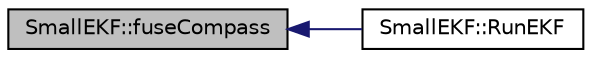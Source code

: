 digraph "SmallEKF::fuseCompass"
{
 // INTERACTIVE_SVG=YES
  edge [fontname="Helvetica",fontsize="10",labelfontname="Helvetica",labelfontsize="10"];
  node [fontname="Helvetica",fontsize="10",shape=record];
  rankdir="LR";
  Node1 [label="SmallEKF::fuseCompass",height=0.2,width=0.4,color="black", fillcolor="grey75", style="filled", fontcolor="black"];
  Node1 -> Node2 [dir="back",color="midnightblue",fontsize="10",style="solid",fontname="Helvetica"];
  Node2 [label="SmallEKF::RunEKF",height=0.2,width=0.4,color="black", fillcolor="white", style="filled",URL="$classSmallEKF.html#a2085035fbcf013282be948f977080cf9"];
}
